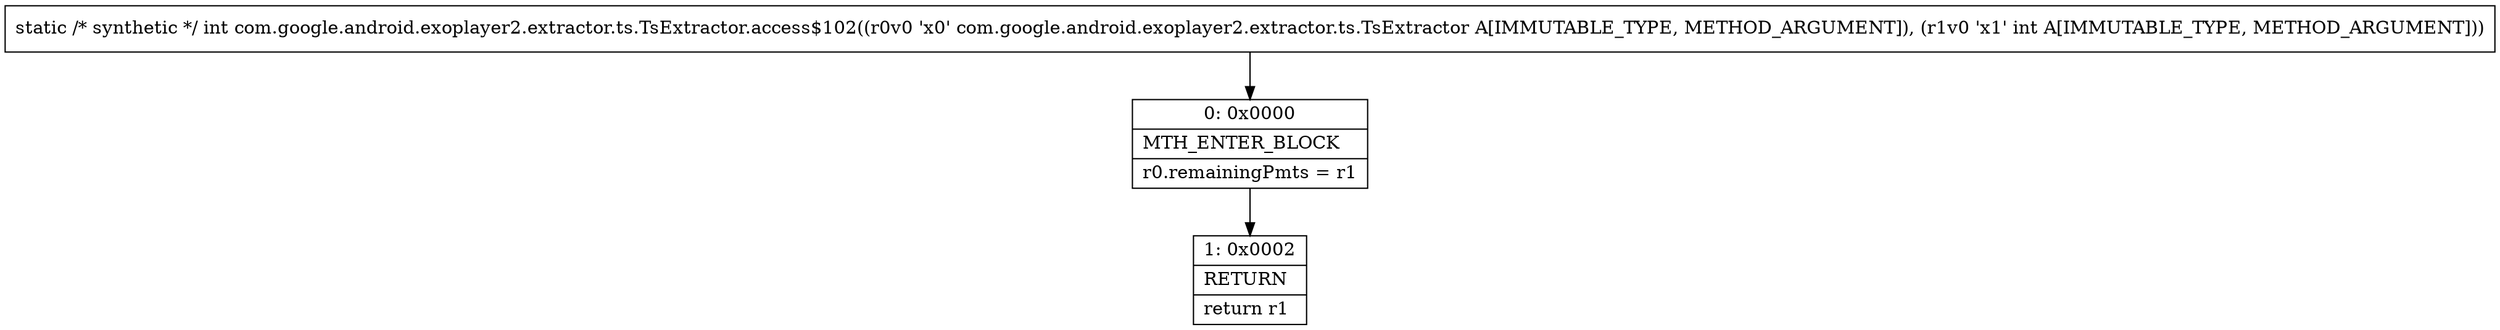 digraph "CFG forcom.google.android.exoplayer2.extractor.ts.TsExtractor.access$102(Lcom\/google\/android\/exoplayer2\/extractor\/ts\/TsExtractor;I)I" {
Node_0 [shape=record,label="{0\:\ 0x0000|MTH_ENTER_BLOCK\l|r0.remainingPmts = r1\l}"];
Node_1 [shape=record,label="{1\:\ 0x0002|RETURN\l|return r1\l}"];
MethodNode[shape=record,label="{static \/* synthetic *\/ int com.google.android.exoplayer2.extractor.ts.TsExtractor.access$102((r0v0 'x0' com.google.android.exoplayer2.extractor.ts.TsExtractor A[IMMUTABLE_TYPE, METHOD_ARGUMENT]), (r1v0 'x1' int A[IMMUTABLE_TYPE, METHOD_ARGUMENT])) }"];
MethodNode -> Node_0;
Node_0 -> Node_1;
}

